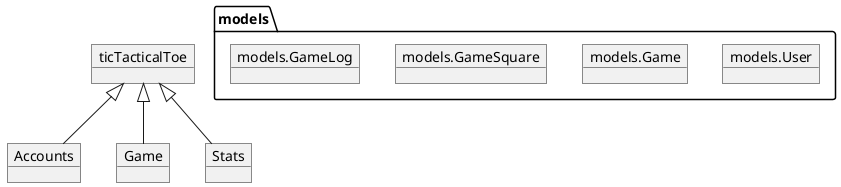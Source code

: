 @startuml
object ticTacticalToe
object ticTacticalToe.urls
object ticTacticalToe.views
object ticTacticalToe.routing
object ticTacticalToe.consumers
object Accounts
object Accounts.models
object Accounts.urls
object Accounts.views
object Game
object Game.urls
object Game.models
object Game.views
object Stats
object Stats.urls
object Stats.views
object models.User
object models.Game
object models.GameSquare
object models.GameLog

ticTacticalToe <|-- ticTacticalToe.urls
ticTacticalToe <|-- ticTacticalToe.views
ticTacticalToe.urls <|-- Accounts.urls
ticTacticalToe.urls <|-- Game.urls
ticTacticalToe.urls <|-- Stats.urls
ticTacticalToe <|-- ticTacticalToe.consumers
ticTacticalToe <|-- ticTacticalToe.routing
ticTacticalToe <|-- Accounts
ticTacticalToe <|-- Game
ticTacticalToe <|-- Stats
Accounts <|-- Accounts.urls
Accounts <|-- Accounts.views
Accounts <|-- Accounts.models
Accounts.models <|-- models.User
Game <|-- Game.urls
Game <|-- Game.views
Game <|-- Game.models
Stats <|-- Stats.urls
Stats <|-- Stats.views
Game.models <|-- models.Game
Game.models <|-- models.GameSquare
Game.models <|-- models.GameLog
@enduml
